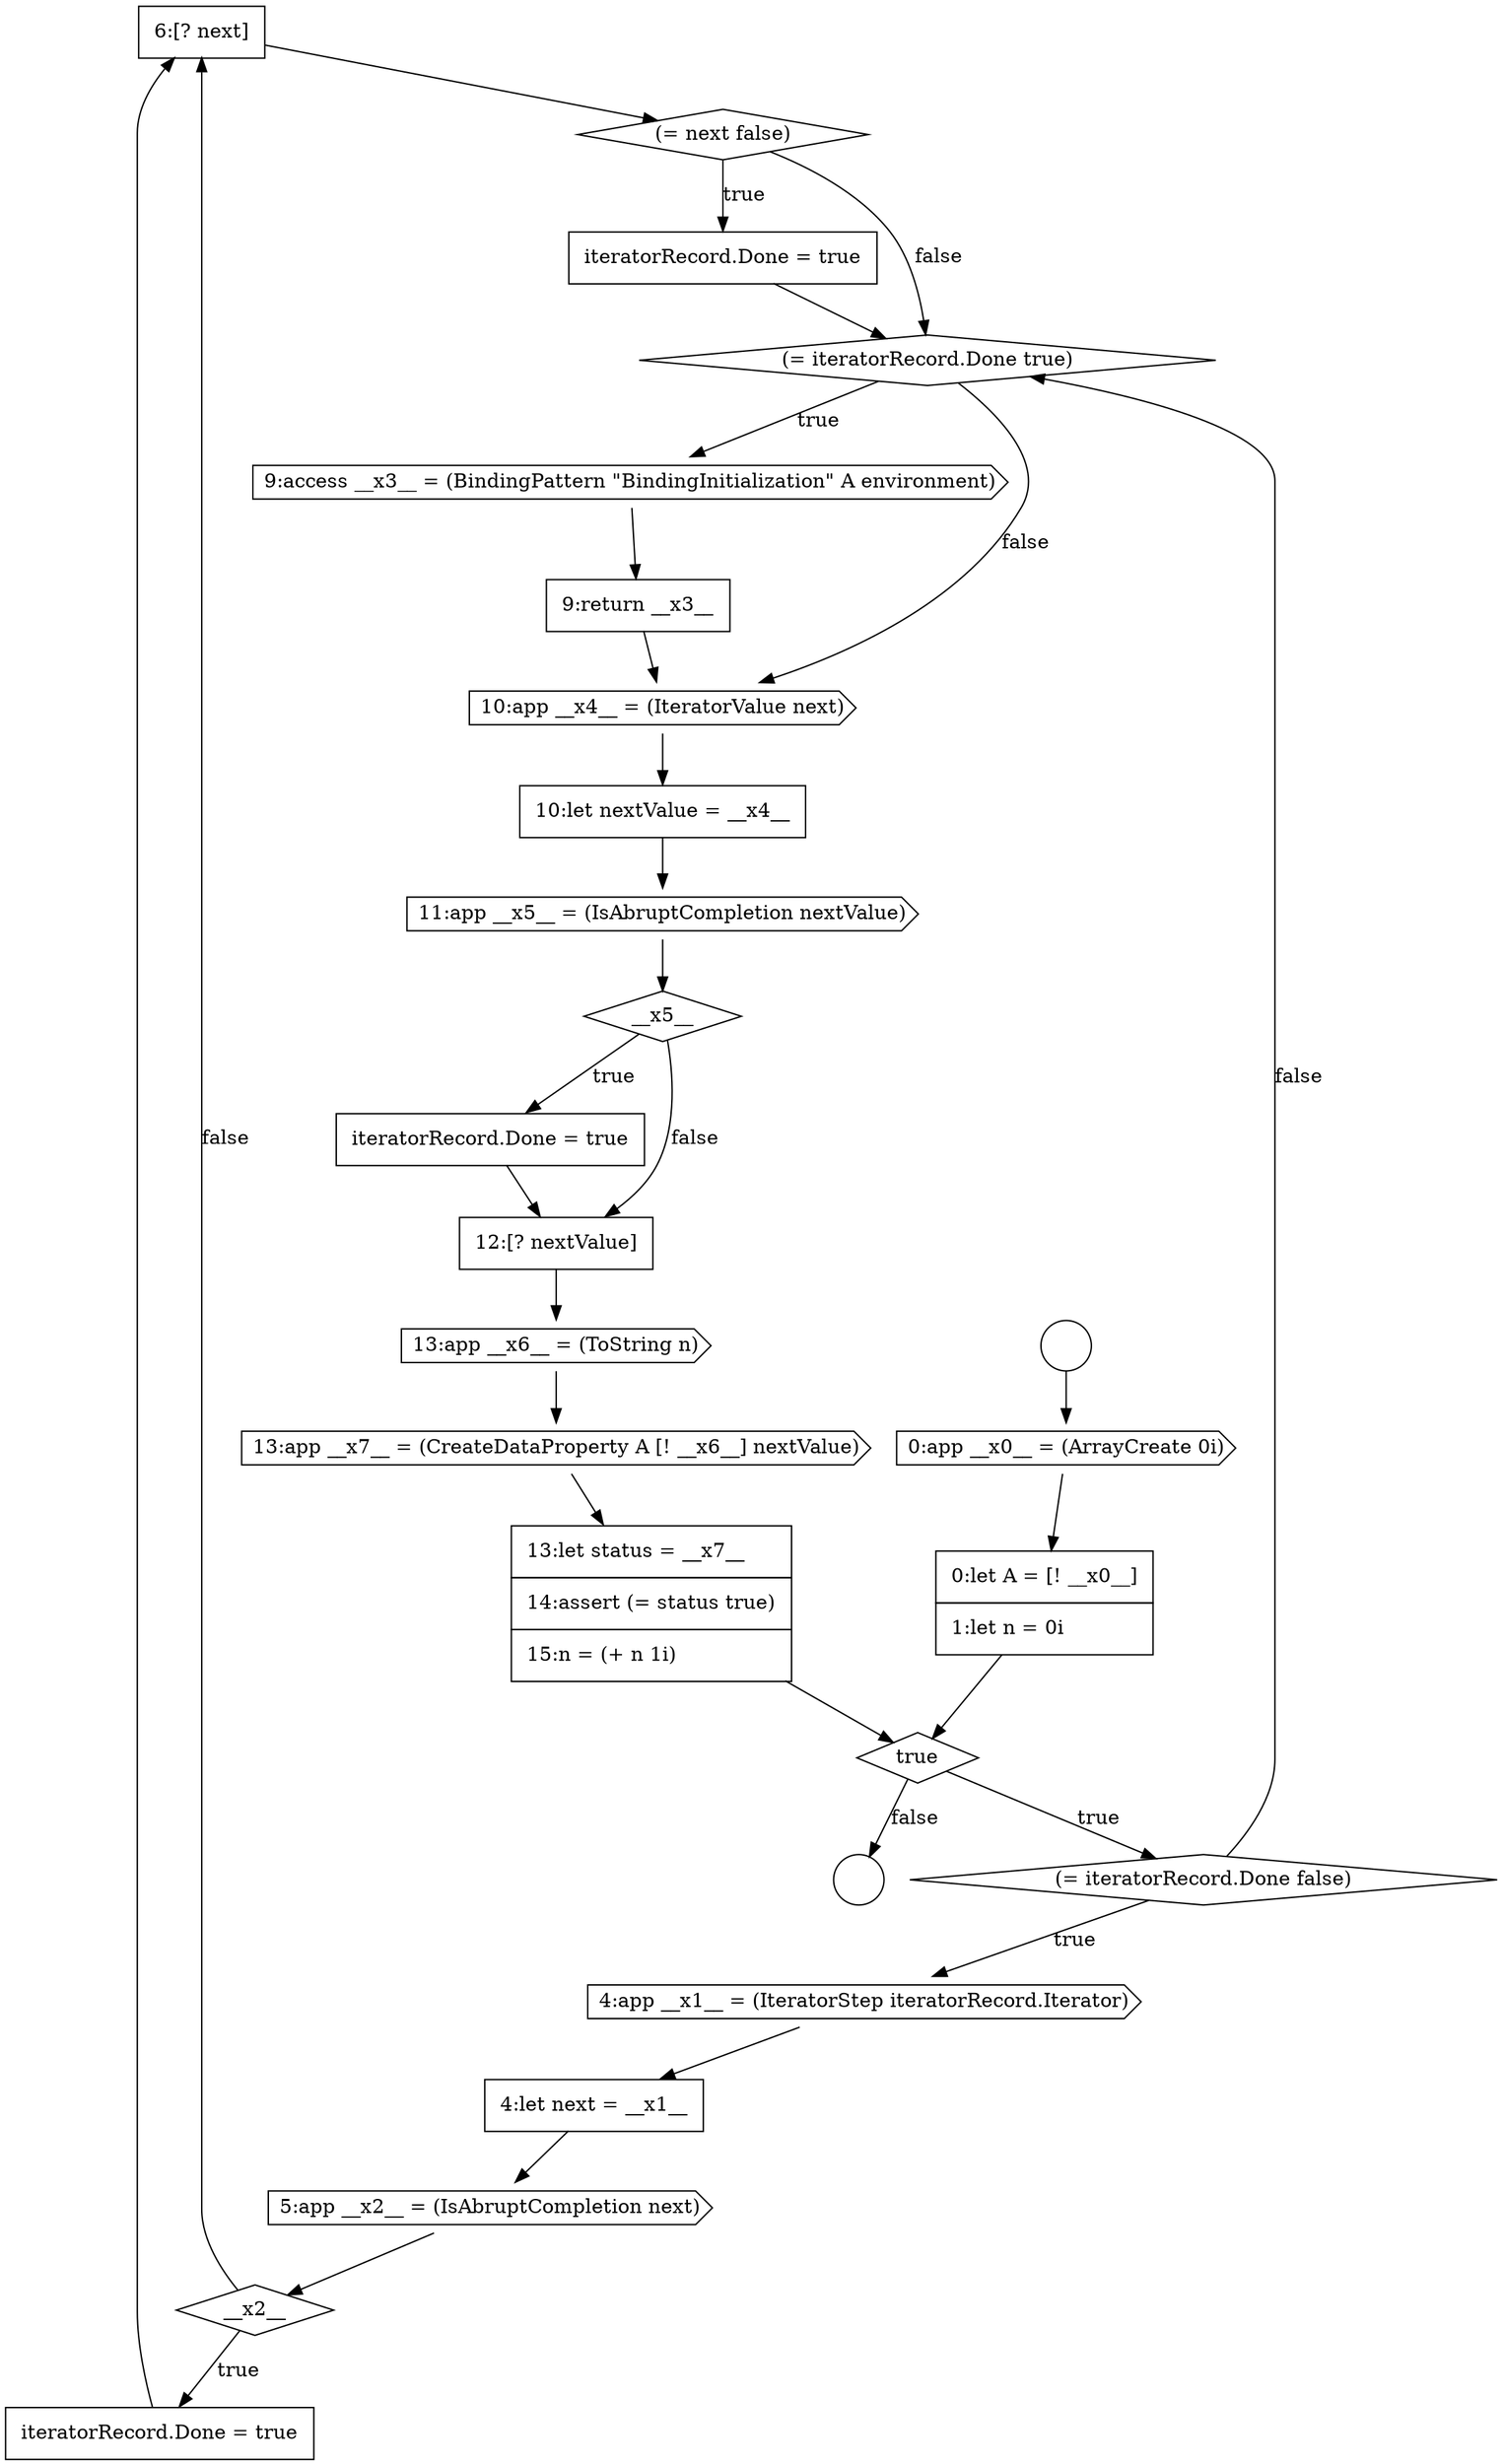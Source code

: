 digraph {
  node6106 [shape=none, margin=0, label=<<font color="black">
    <table border="0" cellborder="1" cellspacing="0" cellpadding="10">
      <tr><td align="left">6:[? next]</td></tr>
    </table>
  </font>> color="black" fillcolor="white" style=filled]
  node6117 [shape=none, margin=0, label=<<font color="black">
    <table border="0" cellborder="1" cellspacing="0" cellpadding="10">
      <tr><td align="left">12:[? nextValue]</td></tr>
    </table>
  </font>> color="black" fillcolor="white" style=filled]
  node6102 [shape=none, margin=0, label=<<font color="black">
    <table border="0" cellborder="1" cellspacing="0" cellpadding="10">
      <tr><td align="left">4:let next = __x1__</td></tr>
    </table>
  </font>> color="black" fillcolor="white" style=filled]
  node6098 [shape=none, margin=0, label=<<font color="black">
    <table border="0" cellborder="1" cellspacing="0" cellpadding="10">
      <tr><td align="left">0:let A = [! __x0__]</td></tr>
      <tr><td align="left">1:let n = 0i</td></tr>
    </table>
  </font>> color="black" fillcolor="white" style=filled]
  node6107 [shape=diamond, label=<<font color="black">(= next false)</font>> color="black" fillcolor="white" style=filled]
  node6096 [shape=circle label=" " color="black" fillcolor="white" style=filled]
  node6116 [shape=none, margin=0, label=<<font color="black">
    <table border="0" cellborder="1" cellspacing="0" cellpadding="10">
      <tr><td align="left">iteratorRecord.Done = true</td></tr>
    </table>
  </font>> color="black" fillcolor="white" style=filled]
  node6097 [shape=cds, label=<<font color="black">0:app __x0__ = (ArrayCreate 0i)</font>> color="black" fillcolor="white" style=filled]
  node6108 [shape=none, margin=0, label=<<font color="black">
    <table border="0" cellborder="1" cellspacing="0" cellpadding="10">
      <tr><td align="left">iteratorRecord.Done = true</td></tr>
    </table>
  </font>> color="black" fillcolor="white" style=filled]
  node6112 [shape=cds, label=<<font color="black">10:app __x4__ = (IteratorValue next)</font>> color="black" fillcolor="white" style=filled]
  node6100 [shape=diamond, label=<<font color="black">(= iteratorRecord.Done false)</font>> color="black" fillcolor="white" style=filled]
  node6115 [shape=diamond, label=<<font color="black">__x5__</font>> color="black" fillcolor="white" style=filled]
  node6120 [shape=none, margin=0, label=<<font color="black">
    <table border="0" cellborder="1" cellspacing="0" cellpadding="10">
      <tr><td align="left">13:let status = __x7__</td></tr>
      <tr><td align="left">14:assert (= status true)</td></tr>
      <tr><td align="left">15:n = (+ n 1i)</td></tr>
    </table>
  </font>> color="black" fillcolor="white" style=filled]
  node6105 [shape=none, margin=0, label=<<font color="black">
    <table border="0" cellborder="1" cellspacing="0" cellpadding="10">
      <tr><td align="left">iteratorRecord.Done = true</td></tr>
    </table>
  </font>> color="black" fillcolor="white" style=filled]
  node6118 [shape=cds, label=<<font color="black">13:app __x6__ = (ToString n)</font>> color="black" fillcolor="white" style=filled]
  node6114 [shape=cds, label=<<font color="black">11:app __x5__ = (IsAbruptCompletion nextValue)</font>> color="black" fillcolor="white" style=filled]
  node6119 [shape=cds, label=<<font color="black">13:app __x7__ = (CreateDataProperty A [! __x6__] nextValue)</font>> color="black" fillcolor="white" style=filled]
  node6095 [shape=circle label=" " color="black" fillcolor="white" style=filled]
  node6113 [shape=none, margin=0, label=<<font color="black">
    <table border="0" cellborder="1" cellspacing="0" cellpadding="10">
      <tr><td align="left">10:let nextValue = __x4__</td></tr>
    </table>
  </font>> color="black" fillcolor="white" style=filled]
  node6110 [shape=cds, label=<<font color="black">9:access __x3__ = (BindingPattern &quot;BindingInitialization&quot; A environment)</font>> color="black" fillcolor="white" style=filled]
  node6103 [shape=cds, label=<<font color="black">5:app __x2__ = (IsAbruptCompletion next)</font>> color="black" fillcolor="white" style=filled]
  node6101 [shape=cds, label=<<font color="black">4:app __x1__ = (IteratorStep iteratorRecord.Iterator)</font>> color="black" fillcolor="white" style=filled]
  node6111 [shape=none, margin=0, label=<<font color="black">
    <table border="0" cellborder="1" cellspacing="0" cellpadding="10">
      <tr><td align="left">9:return __x3__</td></tr>
    </table>
  </font>> color="black" fillcolor="white" style=filled]
  node6099 [shape=diamond, label=<<font color="black">true</font>> color="black" fillcolor="white" style=filled]
  node6104 [shape=diamond, label=<<font color="black">__x2__</font>> color="black" fillcolor="white" style=filled]
  node6109 [shape=diamond, label=<<font color="black">(= iteratorRecord.Done true)</font>> color="black" fillcolor="white" style=filled]
  node6101 -> node6102 [ color="black"]
  node6116 -> node6117 [ color="black"]
  node6109 -> node6110 [label=<<font color="black">true</font>> color="black"]
  node6109 -> node6112 [label=<<font color="black">false</font>> color="black"]
  node6100 -> node6101 [label=<<font color="black">true</font>> color="black"]
  node6100 -> node6109 [label=<<font color="black">false</font>> color="black"]
  node6110 -> node6111 [ color="black"]
  node6114 -> node6115 [ color="black"]
  node6106 -> node6107 [ color="black"]
  node6097 -> node6098 [ color="black"]
  node6095 -> node6097 [ color="black"]
  node6098 -> node6099 [ color="black"]
  node6108 -> node6109 [ color="black"]
  node6120 -> node6099 [ color="black"]
  node6111 -> node6112 [ color="black"]
  node6103 -> node6104 [ color="black"]
  node6113 -> node6114 [ color="black"]
  node6102 -> node6103 [ color="black"]
  node6117 -> node6118 [ color="black"]
  node6115 -> node6116 [label=<<font color="black">true</font>> color="black"]
  node6115 -> node6117 [label=<<font color="black">false</font>> color="black"]
  node6119 -> node6120 [ color="black"]
  node6107 -> node6108 [label=<<font color="black">true</font>> color="black"]
  node6107 -> node6109 [label=<<font color="black">false</font>> color="black"]
  node6112 -> node6113 [ color="black"]
  node6104 -> node6105 [label=<<font color="black">true</font>> color="black"]
  node6104 -> node6106 [label=<<font color="black">false</font>> color="black"]
  node6105 -> node6106 [ color="black"]
  node6118 -> node6119 [ color="black"]
  node6099 -> node6100 [label=<<font color="black">true</font>> color="black"]
  node6099 -> node6096 [label=<<font color="black">false</font>> color="black"]
}
